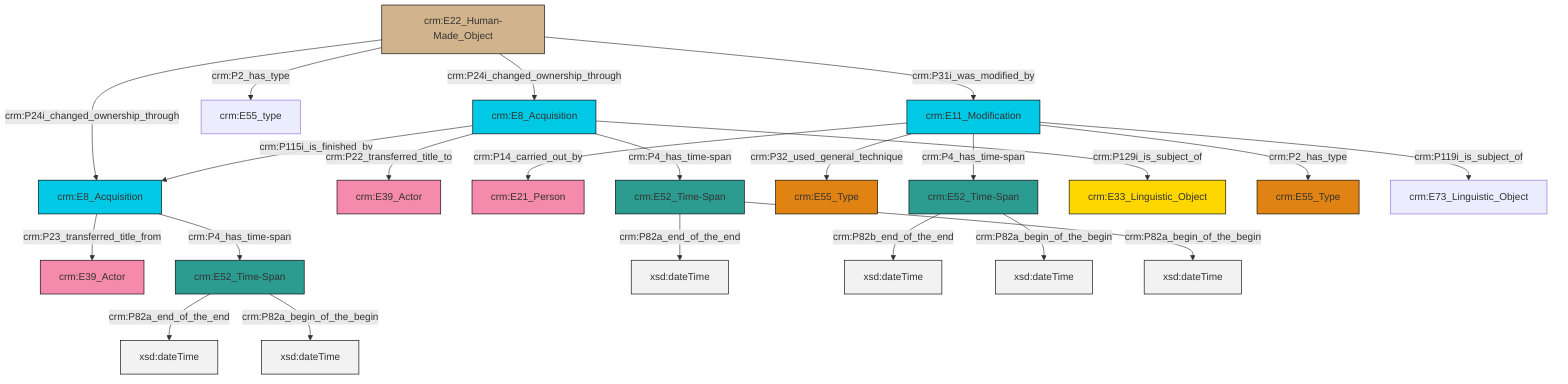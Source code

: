 graph TD
classDef Literal fill:#f2f2f2,stroke:#000000;
classDef CRM_Entity fill:#FFFFFF,stroke:#000000;
classDef Temporal_Entity fill:#00C9E6, stroke:#000000;
classDef Type fill:#E18312, stroke:#000000;
classDef Time-Span fill:#2C9C91, stroke:#000000;
classDef Appellation fill:#FFEB7F, stroke:#000000;
classDef Place fill:#008836, stroke:#000000;
classDef Persistent_Item fill:#B266B2, stroke:#000000;
classDef Conceptual_Object fill:#FFD700, stroke:#000000;
classDef Physical_Thing fill:#D2B48C, stroke:#000000;
classDef Actor fill:#f58aad, stroke:#000000;
classDef PC_Classes fill:#4ce600, stroke:#000000;
classDef Multi fill:#cccccc,stroke:#000000;

0["crm:E8_Acquisition"]:::Temporal_Entity -->|crm:P4_has_time-span| 1["crm:E52_Time-Span"]:::Time-Span
2["crm:E22_Human-Made_Object"]:::Physical_Thing -->|crm:P2_has_type| 3["crm:E55_type"]:::Default
6["crm:E11_Modification"]:::Temporal_Entity -->|crm:P14_carried_out_by| 7["crm:E21_Person"]:::Actor
2["crm:E22_Human-Made_Object"]:::Physical_Thing -->|crm:P24i_changed_ownership_through| 12["crm:E8_Acquisition"]:::Temporal_Entity
2["crm:E22_Human-Made_Object"]:::Physical_Thing -->|crm:P31i_was_modified_by| 6["crm:E11_Modification"]:::Temporal_Entity
6["crm:E11_Modification"]:::Temporal_Entity -->|crm:P32_used_general_technique| 17["crm:E55_Type"]:::Type
15["crm:E52_Time-Span"]:::Time-Span -->|crm:P82a_end_of_the_end| 18[xsd:dateTime]:::Literal
1["crm:E52_Time-Span"]:::Time-Span -->|crm:P82a_end_of_the_end| 19[xsd:dateTime]:::Literal
2["crm:E22_Human-Made_Object"]:::Physical_Thing -->|crm:P24i_changed_ownership_through| 0["crm:E8_Acquisition"]:::Temporal_Entity
6["crm:E11_Modification"]:::Temporal_Entity -->|crm:P4_has_time-span| 21["crm:E52_Time-Span"]:::Time-Span
0["crm:E8_Acquisition"]:::Temporal_Entity -->|crm:P115i_is_finished_by| 12["crm:E8_Acquisition"]:::Temporal_Entity
21["crm:E52_Time-Span"]:::Time-Span -->|crm:P82b_end_of_the_end| 24[xsd:dateTime]:::Literal
21["crm:E52_Time-Span"]:::Time-Span -->|crm:P82a_begin_of_the_begin| 25[xsd:dateTime]:::Literal
1["crm:E52_Time-Span"]:::Time-Span -->|crm:P82a_begin_of_the_begin| 28[xsd:dateTime]:::Literal
6["crm:E11_Modification"]:::Temporal_Entity -->|crm:P2_has_type| 26["crm:E55_Type"]:::Type
0["crm:E8_Acquisition"]:::Temporal_Entity -->|crm:P22_transferred_title_to| 4["crm:E39_Actor"]:::Actor
12["crm:E8_Acquisition"]:::Temporal_Entity -->|crm:P23_transferred_title_from| 10["crm:E39_Actor"]:::Actor
0["crm:E8_Acquisition"]:::Temporal_Entity -->|crm:P129i_is_subject_of| 22["crm:E33_Linguistic_Object"]:::Conceptual_Object
6["crm:E11_Modification"]:::Temporal_Entity -->|crm:P119i_is_subject_of| 31["crm:E73_Linguistic_Object"]:::Default
15["crm:E52_Time-Span"]:::Time-Span -->|crm:P82a_begin_of_the_begin| 34[xsd:dateTime]:::Literal
12["crm:E8_Acquisition"]:::Temporal_Entity -->|crm:P4_has_time-span| 15["crm:E52_Time-Span"]:::Time-Span